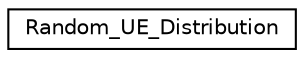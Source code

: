 digraph "Graphical Class Hierarchy"
{
 // LATEX_PDF_SIZE
  edge [fontname="Helvetica",fontsize="10",labelfontname="Helvetica",labelfontsize="10"];
  node [fontname="Helvetica",fontsize="10",shape=record];
  rankdir="LR";
  Node0 [label="Random_UE_Distribution",height=0.2,width=0.4,color="black", fillcolor="white", style="filled",URL="$structRandom__UE__Distribution.html",tooltip=" "];
}
